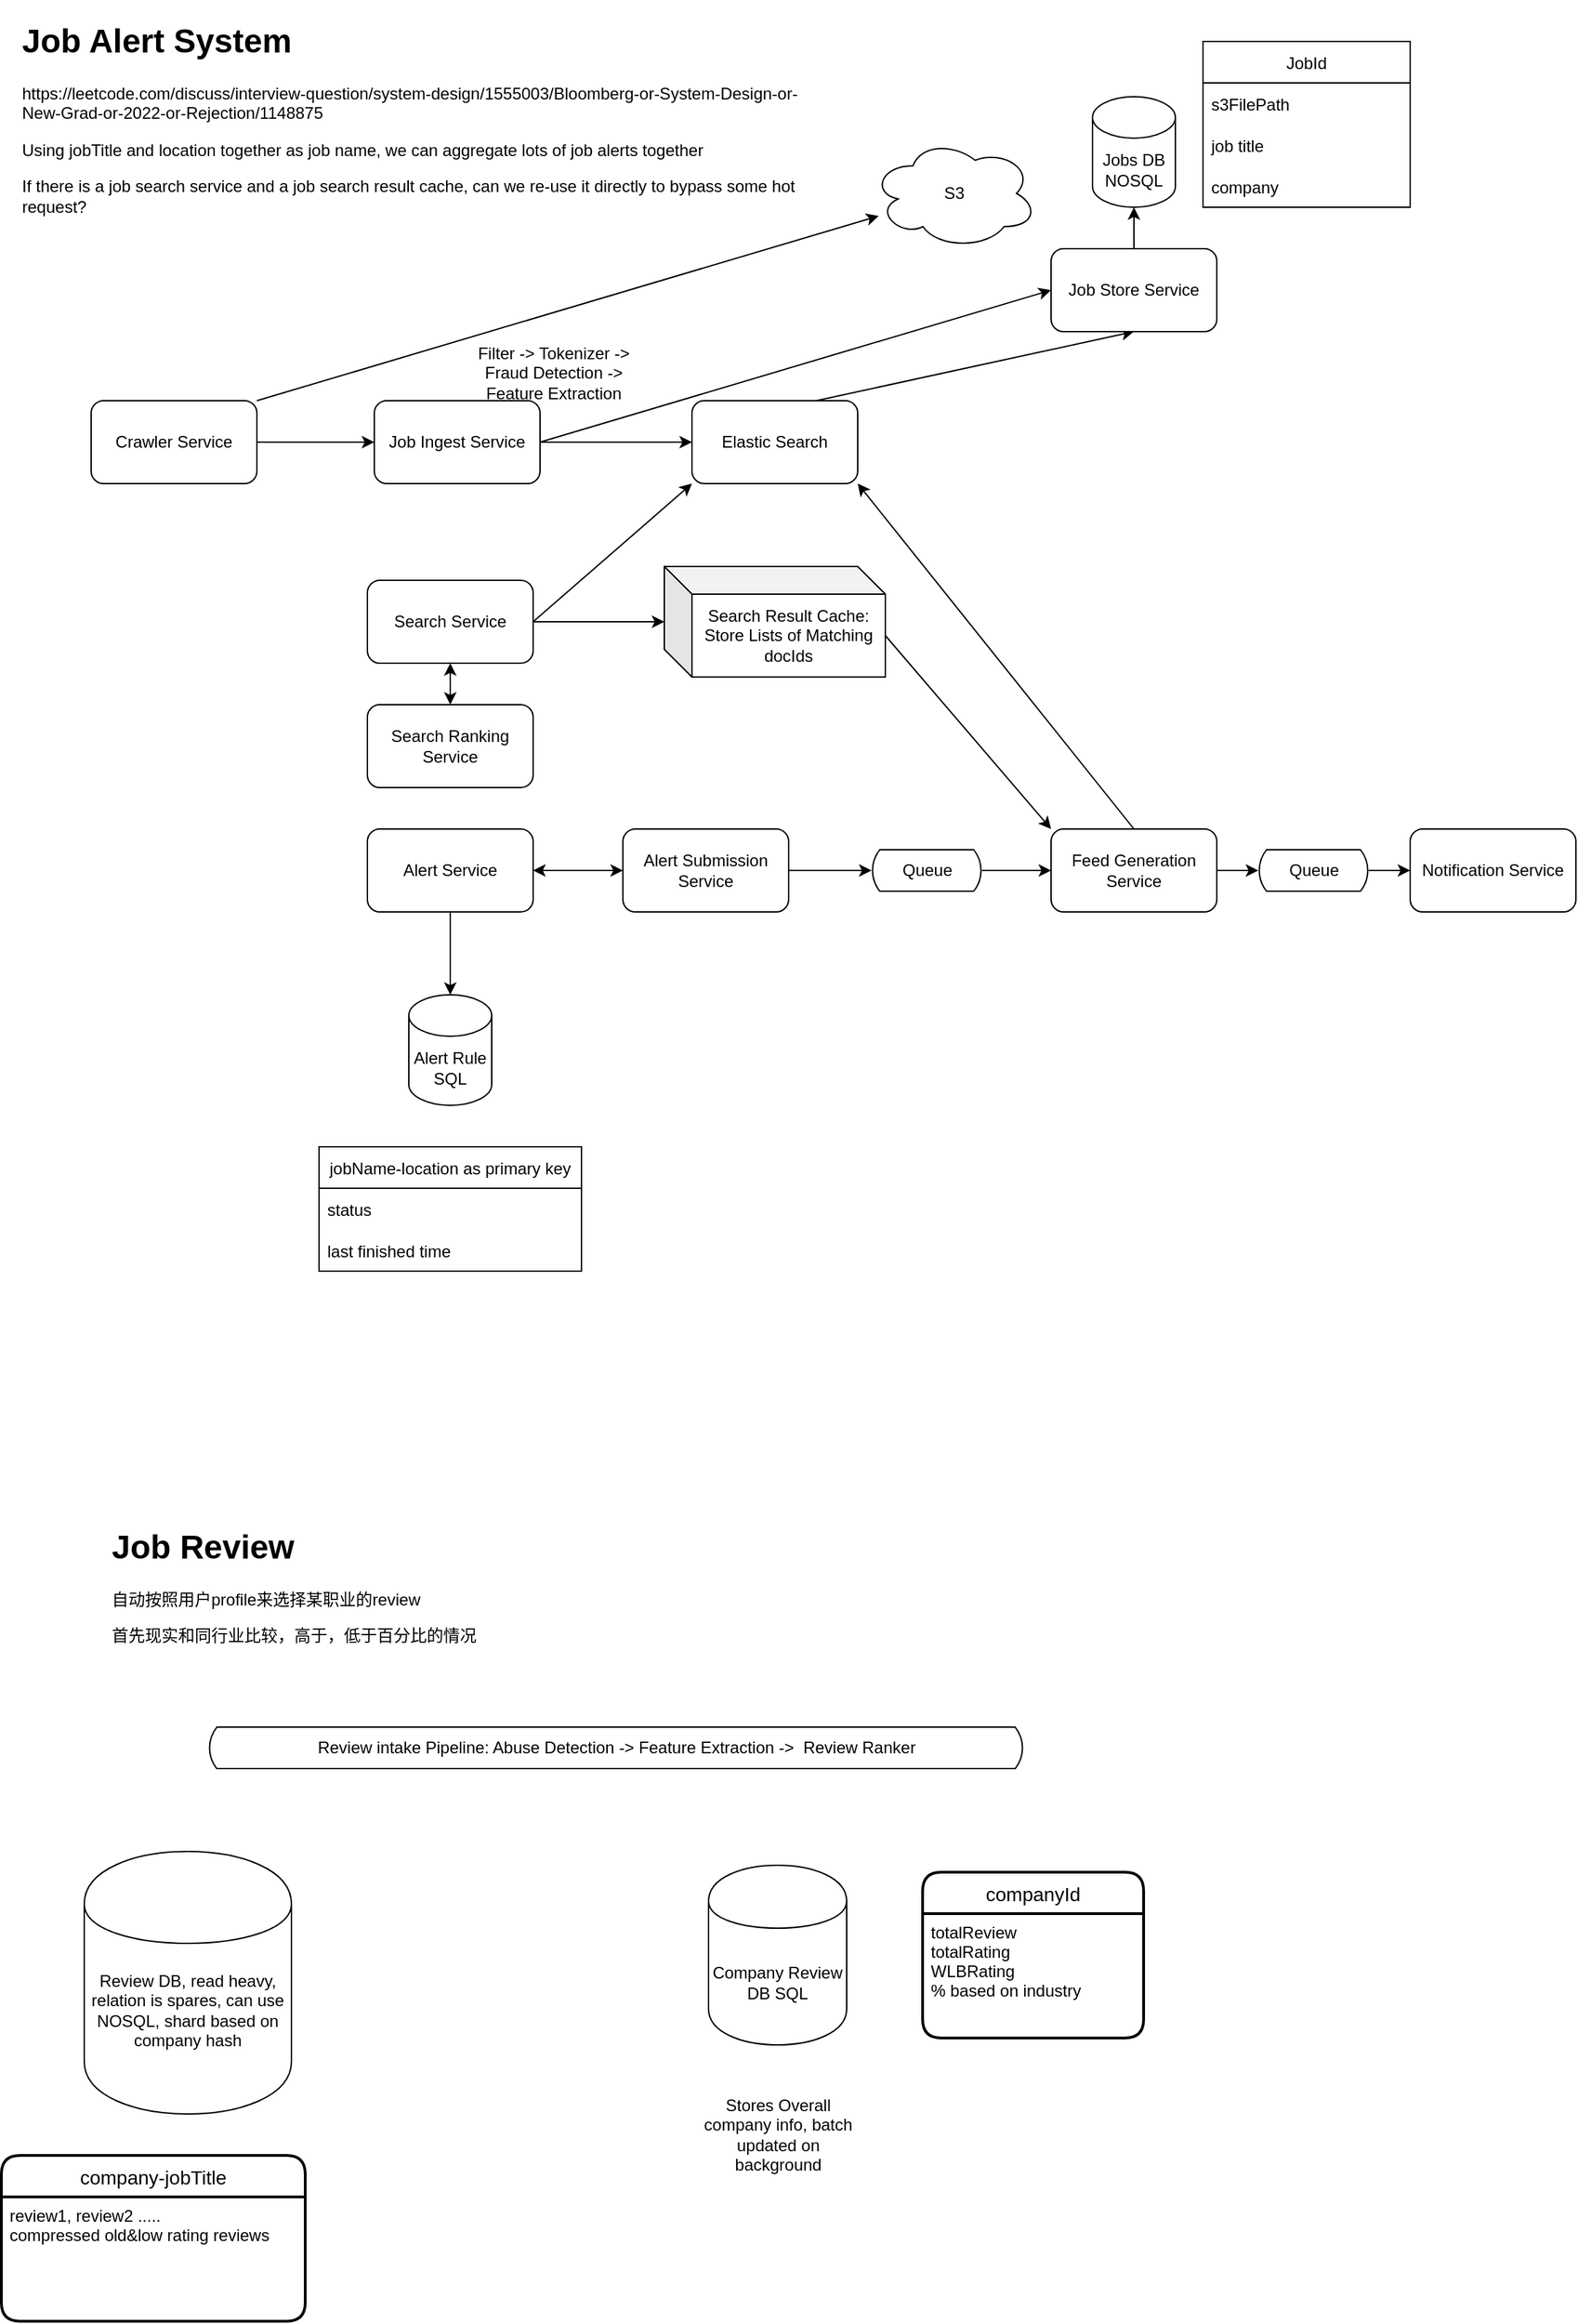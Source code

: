 <mxfile version="16.5.1" type="device"><diagram id="-UWN5-Xsul1EJpzv83Dx" name="Page-1"><mxGraphModel dx="1346" dy="815" grid="1" gridSize="10" guides="1" tooltips="1" connect="1" arrows="1" fold="1" page="1" pageScale="1" pageWidth="850" pageHeight="1100" math="0" shadow="0"><root><mxCell id="0"/><mxCell id="1" parent="0"/><mxCell id="1wytK1kjs6isgkCykv2x-1" value="&lt;h1&gt;Job Alert System&lt;/h1&gt;&lt;p&gt;https://leetcode.com/discuss/interview-question/system-design/1555003/Bloomberg-or-System-Design-or-New-Grad-or-2022-or-Rejection/1148875&lt;/p&gt;&lt;p&gt;Using jobTitle and location together as job name, we can aggregate lots of job alerts together&lt;/p&gt;&lt;p&gt;If there is a job search service and a job search result cache, can we re-use it directly to bypass some hot request?&amp;nbsp;&lt;/p&gt;" style="text;html=1;strokeColor=none;fillColor=none;spacing=5;spacingTop=-20;whiteSpace=wrap;overflow=hidden;rounded=0;" parent="1" vertex="1"><mxGeometry x="20" y="20" width="580" height="260" as="geometry"/></mxCell><mxCell id="1wytK1kjs6isgkCykv2x-2" value="jobName-location as primary key" style="swimlane;fontStyle=0;childLayout=stackLayout;horizontal=1;startSize=30;horizontalStack=0;resizeParent=1;resizeParentMax=0;resizeLast=0;collapsible=1;marginBottom=0;" parent="1" vertex="1"><mxGeometry x="240" y="840" width="190" height="90" as="geometry"/></mxCell><mxCell id="1wytK1kjs6isgkCykv2x-3" value="status" style="text;strokeColor=none;fillColor=none;align=left;verticalAlign=middle;spacingLeft=4;spacingRight=4;overflow=hidden;points=[[0,0.5],[1,0.5]];portConstraint=eastwest;rotatable=0;" parent="1wytK1kjs6isgkCykv2x-2" vertex="1"><mxGeometry y="30" width="190" height="30" as="geometry"/></mxCell><mxCell id="1wytK1kjs6isgkCykv2x-4" value="last finished time" style="text;strokeColor=none;fillColor=none;align=left;verticalAlign=middle;spacingLeft=4;spacingRight=4;overflow=hidden;points=[[0,0.5],[1,0.5]];portConstraint=eastwest;rotatable=0;" parent="1wytK1kjs6isgkCykv2x-2" vertex="1"><mxGeometry y="60" width="190" height="30" as="geometry"/></mxCell><mxCell id="1wytK1kjs6isgkCykv2x-8" value="" style="edgeStyle=orthogonalEdgeStyle;rounded=0;orthogonalLoop=1;jettySize=auto;html=1;" parent="1" source="1wytK1kjs6isgkCykv2x-6" target="1wytK1kjs6isgkCykv2x-7" edge="1"><mxGeometry relative="1" as="geometry"/></mxCell><mxCell id="1wytK1kjs6isgkCykv2x-6" value="Alert Service" style="rounded=1;whiteSpace=wrap;html=1;" parent="1" vertex="1"><mxGeometry x="275" y="610" width="120" height="60" as="geometry"/></mxCell><mxCell id="1wytK1kjs6isgkCykv2x-7" value="Alert Rule SQL" style="shape=cylinder3;whiteSpace=wrap;html=1;boundedLbl=1;backgroundOutline=1;size=15;" parent="1" vertex="1"><mxGeometry x="305" y="730" width="60" height="80" as="geometry"/></mxCell><mxCell id="QBNyywDLKwODwcAN87ea-23" value="" style="edgeStyle=orthogonalEdgeStyle;rounded=0;orthogonalLoop=1;jettySize=auto;html=1;" edge="1" parent="1" source="1wytK1kjs6isgkCykv2x-9" target="QBNyywDLKwODwcAN87ea-22"><mxGeometry relative="1" as="geometry"/></mxCell><mxCell id="1wytK1kjs6isgkCykv2x-9" value="Alert Submission Service" style="rounded=1;whiteSpace=wrap;html=1;" parent="1" vertex="1"><mxGeometry x="460" y="610" width="120" height="60" as="geometry"/></mxCell><mxCell id="1wytK1kjs6isgkCykv2x-10" value="" style="endArrow=classic;startArrow=classic;html=1;rounded=0;exitX=1;exitY=0.5;exitDx=0;exitDy=0;entryX=0;entryY=0.5;entryDx=0;entryDy=0;" parent="1" source="1wytK1kjs6isgkCykv2x-6" target="1wytK1kjs6isgkCykv2x-9" edge="1"><mxGeometry width="50" height="50" relative="1" as="geometry"><mxPoint x="585" y="660" as="sourcePoint"/><mxPoint x="635" y="610" as="targetPoint"/></mxGeometry></mxCell><mxCell id="QBNyywDLKwODwcAN87ea-3" value="" style="edgeStyle=orthogonalEdgeStyle;rounded=0;orthogonalLoop=1;jettySize=auto;html=1;" edge="1" parent="1" source="QBNyywDLKwODwcAN87ea-1" target="QBNyywDLKwODwcAN87ea-2"><mxGeometry relative="1" as="geometry"/></mxCell><mxCell id="QBNyywDLKwODwcAN87ea-1" value="Crawler Service" style="rounded=1;whiteSpace=wrap;html=1;" vertex="1" parent="1"><mxGeometry x="75" y="300" width="120" height="60" as="geometry"/></mxCell><mxCell id="QBNyywDLKwODwcAN87ea-2" value="Job Ingest Service" style="rounded=1;whiteSpace=wrap;html=1;" vertex="1" parent="1"><mxGeometry x="280" y="300" width="120" height="60" as="geometry"/></mxCell><mxCell id="QBNyywDLKwODwcAN87ea-4" value="Filter -&amp;gt; Tokenizer -&amp;gt; Fraud Detection -&amp;gt; Feature Extraction" style="text;html=1;strokeColor=none;fillColor=none;align=center;verticalAlign=middle;whiteSpace=wrap;rounded=0;" vertex="1" parent="1"><mxGeometry x="340" y="250" width="140" height="60" as="geometry"/></mxCell><mxCell id="QBNyywDLKwODwcAN87ea-5" value="" style="endArrow=classic;html=1;rounded=0;exitX=1;exitY=0;exitDx=0;exitDy=0;" edge="1" parent="1" source="QBNyywDLKwODwcAN87ea-1" target="QBNyywDLKwODwcAN87ea-6"><mxGeometry width="50" height="50" relative="1" as="geometry"><mxPoint x="400" y="400" as="sourcePoint"/><mxPoint x="700" y="150" as="targetPoint"/></mxGeometry></mxCell><mxCell id="QBNyywDLKwODwcAN87ea-6" value="S3" style="ellipse;shape=cloud;whiteSpace=wrap;html=1;" vertex="1" parent="1"><mxGeometry x="640" y="110" width="120" height="80" as="geometry"/></mxCell><mxCell id="QBNyywDLKwODwcAN87ea-7" value="" style="endArrow=classic;html=1;rounded=0;exitX=1;exitY=0.5;exitDx=0;exitDy=0;entryX=0;entryY=0.5;entryDx=0;entryDy=0;" edge="1" parent="1" source="QBNyywDLKwODwcAN87ea-2" target="QBNyywDLKwODwcAN87ea-19"><mxGeometry width="50" height="50" relative="1" as="geometry"><mxPoint x="400" y="370" as="sourcePoint"/><mxPoint x="770" y="218.78" as="targetPoint"/></mxGeometry></mxCell><mxCell id="QBNyywDLKwODwcAN87ea-10" value="Elastic Search" style="rounded=1;whiteSpace=wrap;html=1;" vertex="1" parent="1"><mxGeometry x="510" y="300" width="120" height="60" as="geometry"/></mxCell><mxCell id="QBNyywDLKwODwcAN87ea-11" value="" style="endArrow=classic;html=1;rounded=0;exitX=1;exitY=0.5;exitDx=0;exitDy=0;entryX=0;entryY=0.5;entryDx=0;entryDy=0;" edge="1" parent="1" source="QBNyywDLKwODwcAN87ea-2" target="QBNyywDLKwODwcAN87ea-10"><mxGeometry width="50" height="50" relative="1" as="geometry"><mxPoint x="400" y="320" as="sourcePoint"/><mxPoint x="450" y="270" as="targetPoint"/></mxGeometry></mxCell><mxCell id="QBNyywDLKwODwcAN87ea-12" value="" style="endArrow=classic;html=1;rounded=0;exitX=0.75;exitY=0;exitDx=0;exitDy=0;entryX=0.5;entryY=1;entryDx=0;entryDy=0;" edge="1" parent="1" source="QBNyywDLKwODwcAN87ea-10" target="QBNyywDLKwODwcAN87ea-19"><mxGeometry width="50" height="50" relative="1" as="geometry"><mxPoint x="400" y="320" as="sourcePoint"/><mxPoint x="800" y="250" as="targetPoint"/></mxGeometry></mxCell><mxCell id="QBNyywDLKwODwcAN87ea-16" value="" style="edgeStyle=orthogonalEdgeStyle;rounded=0;orthogonalLoop=1;jettySize=auto;html=1;" edge="1" parent="1" source="QBNyywDLKwODwcAN87ea-13" target="QBNyywDLKwODwcAN87ea-15"><mxGeometry relative="1" as="geometry"/></mxCell><mxCell id="QBNyywDLKwODwcAN87ea-13" value="Search Service" style="rounded=1;whiteSpace=wrap;html=1;" vertex="1" parent="1"><mxGeometry x="275" y="430" width="120" height="60" as="geometry"/></mxCell><mxCell id="QBNyywDLKwODwcAN87ea-14" value="" style="endArrow=classic;html=1;rounded=0;exitX=1;exitY=0.5;exitDx=0;exitDy=0;entryX=0;entryY=1;entryDx=0;entryDy=0;" edge="1" parent="1" source="QBNyywDLKwODwcAN87ea-13" target="QBNyywDLKwODwcAN87ea-10"><mxGeometry width="50" height="50" relative="1" as="geometry"><mxPoint x="400" y="370" as="sourcePoint"/><mxPoint x="450" y="320" as="targetPoint"/></mxGeometry></mxCell><mxCell id="QBNyywDLKwODwcAN87ea-15" value="Search Result Cache: Store Lists of Matching docIds" style="shape=cube;whiteSpace=wrap;html=1;boundedLbl=1;backgroundOutline=1;darkOpacity=0.05;darkOpacity2=0.1;" vertex="1" parent="1"><mxGeometry x="490" y="420" width="160" height="80" as="geometry"/></mxCell><mxCell id="QBNyywDLKwODwcAN87ea-17" value="Search Ranking Service" style="rounded=1;whiteSpace=wrap;html=1;" vertex="1" parent="1"><mxGeometry x="275" y="520" width="120" height="60" as="geometry"/></mxCell><mxCell id="QBNyywDLKwODwcAN87ea-18" value="" style="endArrow=classic;startArrow=classic;html=1;rounded=0;exitX=0.5;exitY=0;exitDx=0;exitDy=0;entryX=0.5;entryY=1;entryDx=0;entryDy=0;" edge="1" parent="1" source="QBNyywDLKwODwcAN87ea-17" target="QBNyywDLKwODwcAN87ea-13"><mxGeometry width="50" height="50" relative="1" as="geometry"><mxPoint x="400" y="550" as="sourcePoint"/><mxPoint x="450" y="500" as="targetPoint"/></mxGeometry></mxCell><mxCell id="QBNyywDLKwODwcAN87ea-21" value="" style="edgeStyle=orthogonalEdgeStyle;rounded=0;orthogonalLoop=1;jettySize=auto;html=1;" edge="1" parent="1" source="QBNyywDLKwODwcAN87ea-19" target="QBNyywDLKwODwcAN87ea-20"><mxGeometry relative="1" as="geometry"/></mxCell><mxCell id="QBNyywDLKwODwcAN87ea-19" value="Job Store Service" style="rounded=1;whiteSpace=wrap;html=1;" vertex="1" parent="1"><mxGeometry x="770" y="190" width="120" height="60" as="geometry"/></mxCell><mxCell id="QBNyywDLKwODwcAN87ea-20" value="Jobs DB NOSQL" style="shape=cylinder3;whiteSpace=wrap;html=1;boundedLbl=1;backgroundOutline=1;size=15;" vertex="1" parent="1"><mxGeometry x="800" y="80" width="60" height="80" as="geometry"/></mxCell><mxCell id="QBNyywDLKwODwcAN87ea-25" value="" style="edgeStyle=orthogonalEdgeStyle;rounded=0;orthogonalLoop=1;jettySize=auto;html=1;" edge="1" parent="1" source="QBNyywDLKwODwcAN87ea-22" target="QBNyywDLKwODwcAN87ea-24"><mxGeometry relative="1" as="geometry"/></mxCell><mxCell id="QBNyywDLKwODwcAN87ea-22" value="Queue" style="html=1;dashed=0;whitespace=wrap;shape=mxgraph.dfd.loop" vertex="1" parent="1"><mxGeometry x="640" y="625" width="80" height="30" as="geometry"/></mxCell><mxCell id="QBNyywDLKwODwcAN87ea-30" value="" style="edgeStyle=orthogonalEdgeStyle;rounded=0;orthogonalLoop=1;jettySize=auto;html=1;" edge="1" parent="1" source="QBNyywDLKwODwcAN87ea-24" target="QBNyywDLKwODwcAN87ea-28"><mxGeometry relative="1" as="geometry"/></mxCell><mxCell id="QBNyywDLKwODwcAN87ea-24" value="Feed Generation Service" style="rounded=1;whiteSpace=wrap;html=1;" vertex="1" parent="1"><mxGeometry x="770" y="610" width="120" height="60" as="geometry"/></mxCell><mxCell id="QBNyywDLKwODwcAN87ea-26" value="" style="endArrow=classic;html=1;rounded=0;exitX=0;exitY=0;exitDx=160;exitDy=50;exitPerimeter=0;entryX=0;entryY=0;entryDx=0;entryDy=0;" edge="1" parent="1" source="QBNyywDLKwODwcAN87ea-15" target="QBNyywDLKwODwcAN87ea-24"><mxGeometry width="50" height="50" relative="1" as="geometry"><mxPoint x="700" y="510" as="sourcePoint"/><mxPoint x="750" y="460" as="targetPoint"/></mxGeometry></mxCell><mxCell id="QBNyywDLKwODwcAN87ea-27" value="Notification Service" style="rounded=1;whiteSpace=wrap;html=1;" vertex="1" parent="1"><mxGeometry x="1030" y="610" width="120" height="60" as="geometry"/></mxCell><mxCell id="QBNyywDLKwODwcAN87ea-29" value="" style="edgeStyle=orthogonalEdgeStyle;rounded=0;orthogonalLoop=1;jettySize=auto;html=1;" edge="1" parent="1" source="QBNyywDLKwODwcAN87ea-28" target="QBNyywDLKwODwcAN87ea-27"><mxGeometry relative="1" as="geometry"/></mxCell><mxCell id="QBNyywDLKwODwcAN87ea-28" value="Queue" style="html=1;dashed=0;whitespace=wrap;shape=mxgraph.dfd.loop" vertex="1" parent="1"><mxGeometry x="920" y="625" width="80" height="30" as="geometry"/></mxCell><mxCell id="QBNyywDLKwODwcAN87ea-31" value="" style="endArrow=classic;html=1;rounded=0;exitX=0.5;exitY=0;exitDx=0;exitDy=0;entryX=1;entryY=1;entryDx=0;entryDy=0;" edge="1" parent="1" source="QBNyywDLKwODwcAN87ea-24" target="QBNyywDLKwODwcAN87ea-10"><mxGeometry width="50" height="50" relative="1" as="geometry"><mxPoint x="700" y="510" as="sourcePoint"/><mxPoint x="750" y="460" as="targetPoint"/></mxGeometry></mxCell><mxCell id="QBNyywDLKwODwcAN87ea-32" value="JobId" style="swimlane;fontStyle=0;childLayout=stackLayout;horizontal=1;startSize=30;horizontalStack=0;resizeParent=1;resizeParentMax=0;resizeLast=0;collapsible=1;marginBottom=0;" vertex="1" parent="1"><mxGeometry x="880" y="40" width="150" height="120" as="geometry"/></mxCell><mxCell id="QBNyywDLKwODwcAN87ea-33" value="s3FilePath" style="text;strokeColor=none;fillColor=none;align=left;verticalAlign=middle;spacingLeft=4;spacingRight=4;overflow=hidden;points=[[0,0.5],[1,0.5]];portConstraint=eastwest;rotatable=0;" vertex="1" parent="QBNyywDLKwODwcAN87ea-32"><mxGeometry y="30" width="150" height="30" as="geometry"/></mxCell><mxCell id="QBNyywDLKwODwcAN87ea-34" value="job title" style="text;strokeColor=none;fillColor=none;align=left;verticalAlign=middle;spacingLeft=4;spacingRight=4;overflow=hidden;points=[[0,0.5],[1,0.5]];portConstraint=eastwest;rotatable=0;" vertex="1" parent="QBNyywDLKwODwcAN87ea-32"><mxGeometry y="60" width="150" height="30" as="geometry"/></mxCell><mxCell id="QBNyywDLKwODwcAN87ea-35" value="company" style="text;strokeColor=none;fillColor=none;align=left;verticalAlign=middle;spacingLeft=4;spacingRight=4;overflow=hidden;points=[[0,0.5],[1,0.5]];portConstraint=eastwest;rotatable=0;" vertex="1" parent="QBNyywDLKwODwcAN87ea-32"><mxGeometry y="90" width="150" height="30" as="geometry"/></mxCell><mxCell id="QBNyywDLKwODwcAN87ea-36" value="&lt;h1&gt;Job Review&lt;/h1&gt;&lt;p&gt;自动按照用户profile来选择某职业的review&lt;/p&gt;&lt;p&gt;首先现实和同行业比较，高于，低于百分比的情况&lt;/p&gt;" style="text;html=1;strokeColor=none;fillColor=none;spacing=5;spacingTop=-20;whiteSpace=wrap;overflow=hidden;rounded=0;" vertex="1" parent="1"><mxGeometry x="85" y="1110" width="385" height="180" as="geometry"/></mxCell><mxCell id="QBNyywDLKwODwcAN87ea-37" value="Review intake Pipeline: Abuse Detection -&amp;gt; Feature Extraction -&amp;gt;&amp;nbsp; Review Ranker" style="html=1;dashed=0;whitespace=wrap;shape=mxgraph.dfd.loop" vertex="1" parent="1"><mxGeometry x="160" y="1260" width="590" height="30" as="geometry"/></mxCell><mxCell id="QBNyywDLKwODwcAN87ea-38" value="Review DB, read heavy, relation is spares, can use NOSQL, shard based on company hash" style="shape=cylinder;whiteSpace=wrap;html=1;boundedLbl=1;backgroundOutline=1;" vertex="1" parent="1"><mxGeometry x="70" y="1350" width="150" height="190" as="geometry"/></mxCell><mxCell id="QBNyywDLKwODwcAN87ea-39" value="Company Review DB SQL" style="shape=cylinder;whiteSpace=wrap;html=1;boundedLbl=1;backgroundOutline=1;" vertex="1" parent="1"><mxGeometry x="522" y="1360" width="100" height="130" as="geometry"/></mxCell><mxCell id="QBNyywDLKwODwcAN87ea-40" value="Stores Overall company info, batch updated on background" style="text;html=1;strokeColor=none;fillColor=none;align=center;verticalAlign=middle;whiteSpace=wrap;rounded=0;" vertex="1" parent="1"><mxGeometry x="510" y="1500" width="125" height="110" as="geometry"/></mxCell><mxCell id="QBNyywDLKwODwcAN87ea-41" value="companyId" style="swimlane;childLayout=stackLayout;horizontal=1;startSize=30;horizontalStack=0;rounded=1;fontSize=14;fontStyle=0;strokeWidth=2;resizeParent=0;resizeLast=1;shadow=0;dashed=0;align=center;" vertex="1" parent="1"><mxGeometry x="677" y="1365" width="160" height="120" as="geometry"/></mxCell><mxCell id="QBNyywDLKwODwcAN87ea-42" value="totalReview&#10;totalRating&#10;WLBRating&#10;% based on industry" style="align=left;strokeColor=none;fillColor=none;spacingLeft=4;fontSize=12;verticalAlign=top;resizable=0;rotatable=0;part=1;" vertex="1" parent="QBNyywDLKwODwcAN87ea-41"><mxGeometry y="30" width="160" height="90" as="geometry"/></mxCell><mxCell id="QBNyywDLKwODwcAN87ea-43" value="company-jobTitle" style="swimlane;childLayout=stackLayout;horizontal=1;startSize=30;horizontalStack=0;rounded=1;fontSize=14;fontStyle=0;strokeWidth=2;resizeParent=0;resizeLast=1;shadow=0;dashed=0;align=center;" vertex="1" parent="1"><mxGeometry x="10" y="1570" width="220" height="120" as="geometry"/></mxCell><mxCell id="QBNyywDLKwODwcAN87ea-44" value="review1, review2 .....&#10;compressed old&amp;low rating reviews" style="align=left;strokeColor=none;fillColor=none;spacingLeft=4;fontSize=12;verticalAlign=top;resizable=0;rotatable=0;part=1;" vertex="1" parent="QBNyywDLKwODwcAN87ea-43"><mxGeometry y="30" width="220" height="90" as="geometry"/></mxCell></root></mxGraphModel></diagram></mxfile>